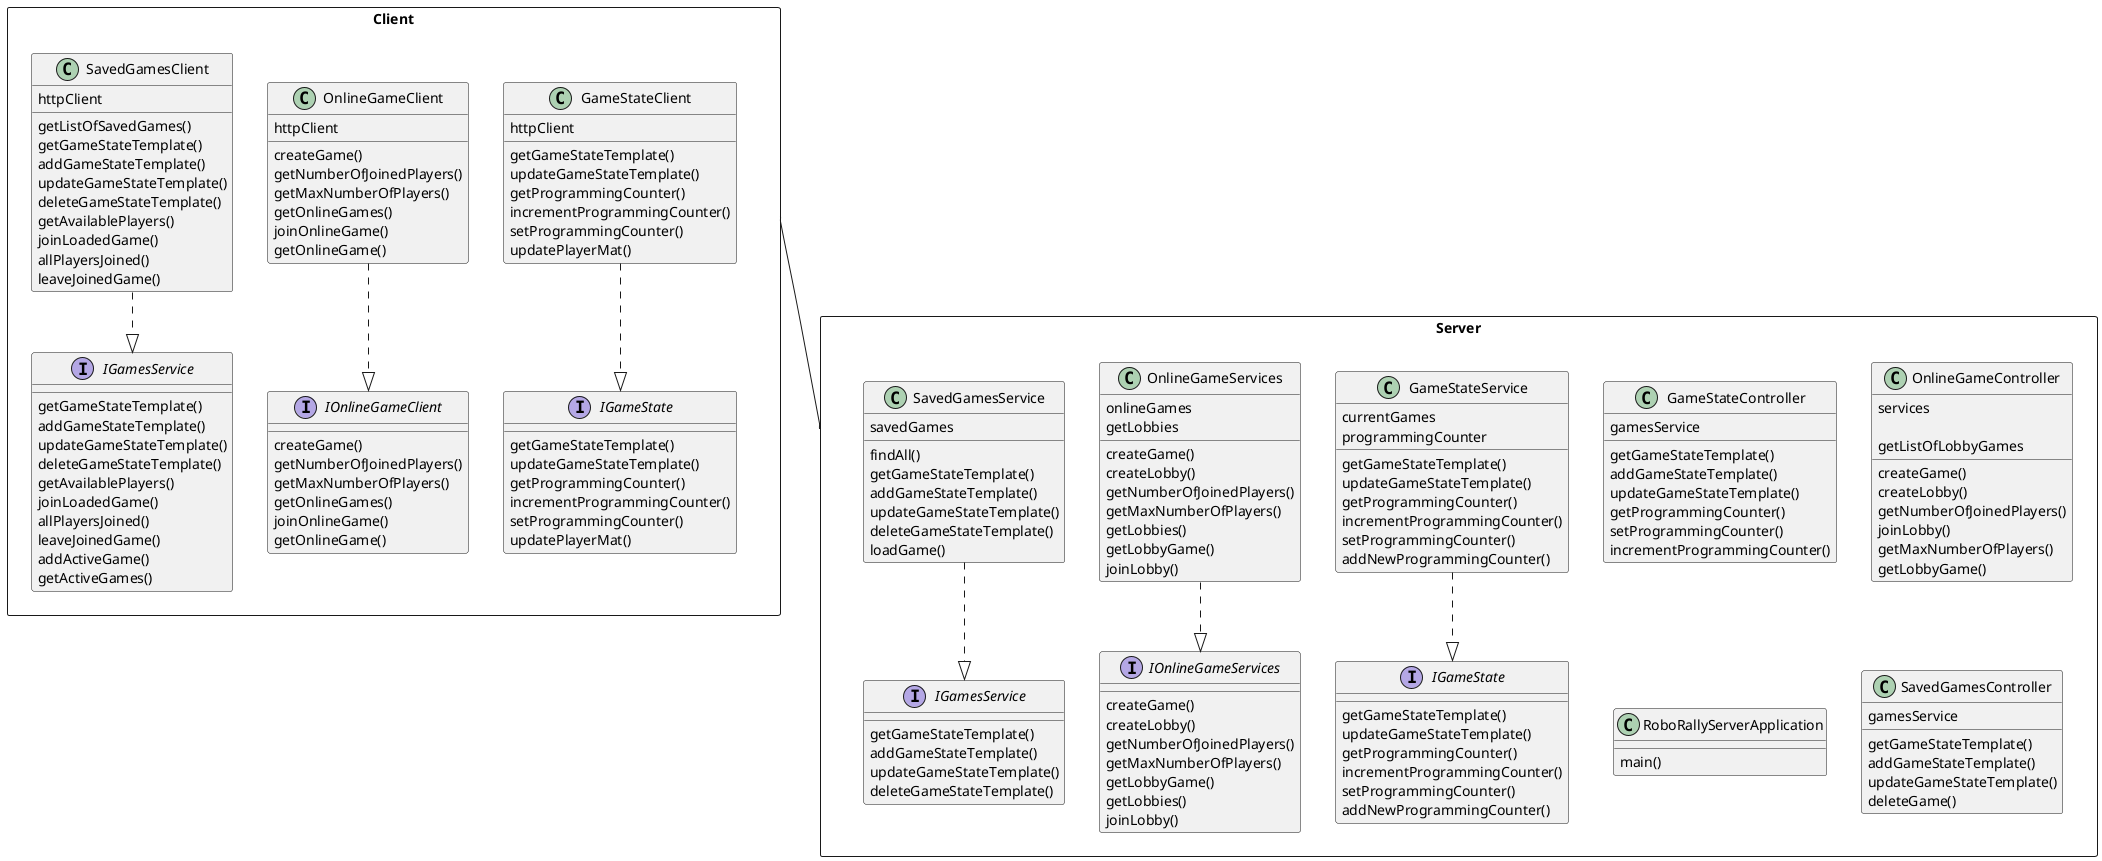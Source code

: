 @startuml
'https://plantuml.com/sequence-diagram

package Client <<Rectangle>>{
    class GameStateClient {
        httpClient

        getGameStateTemplate()
        updateGameStateTemplate()
        getProgrammingCounter()
        incrementProgrammingCounter()
        setProgrammingCounter()
        updatePlayerMat()
    }

    class OnlineGameClient {
        httpClient

        createGame()
        getNumberOfJoinedPlayers()
        getMaxNumberOfPlayers()
        getOnlineGames()
        joinOnlineGame()
        getOnlineGame()
    }

    class SavedGamesClient {
        httpClient

        getListOfSavedGames()
        getGameStateTemplate()
        addGameStateTemplate()
        updateGameStateTemplate()
        deleteGameStateTemplate()
        getAvailablePlayers()
        joinLoadedGame()
        allPlayersJoined()
        leaveJoinedGame()
    }

    interface IGameState {
        getGameStateTemplate()
        updateGameStateTemplate()
        getProgrammingCounter()
        incrementProgrammingCounter()
        setProgrammingCounter()
        updatePlayerMat()
    }

    interface IGamesService {
        getGameStateTemplate()
        addGameStateTemplate()
        updateGameStateTemplate()
        deleteGameStateTemplate()
        getAvailablePlayers()
        joinLoadedGame()
        allPlayersJoined()
        leaveJoinedGame()
        addActiveGame()
        getActiveGames()
    }

    interface IOnlineGameClient {
        createGame()
        getNumberOfJoinedPlayers()
        getMaxNumberOfPlayers()
        getOnlineGames()
        joinOnlineGame()
        getOnlineGame()
    }
}

package Server <<Rectangle>>{
    class GameStateController {
        gamesService

        getGameStateTemplate()
        addGameStateTemplate()
        updateGameStateTemplate()
        getProgrammingCounter()
        setProgrammingCounter()
        incrementProgrammingCounter()
    }

    class GameStateService {
        currentGames
        programmingCounter

        getGameStateTemplate()
        updateGameStateTemplate()
        getProgrammingCounter()
        incrementProgrammingCounter()
        setProgrammingCounter()
        addNewProgrammingCounter()
    }

    class OnlineGameController {
        services

        createGame()
        createLobby()
        getNumberOfJoinedPlayers()
        joinLobby()
        getMaxNumberOfPlayers()
        getLobbyGame()
        getListOfLobbyGames
    }

    class OnlineGameServices {
        onlineGames
        getLobbies

        createGame()
        createLobby()
        getNumberOfJoinedPlayers()
        getMaxNumberOfPlayers()
        getLobbies()
        getLobbyGame()
        joinLobby()
    }

    class RoboRallyServerApplication {
        main()
    }

    class SavedGamesController {
        gamesService

        getGameStateTemplate()
        addGameStateTemplate()
        updateGameStateTemplate()
        deleteGame()
    }

    class SavedGamesService {
        savedGames

        findAll()
        getGameStateTemplate()
        addGameStateTemplate()
        updateGameStateTemplate()
        deleteGameStateTemplate()
        loadGame()
    }

    interface "IGameState" as ServerIGameState
    interface "IGamesService" as ServerIGamesService

    interface ServerIGamesService {
        getGameStateTemplate()
        addGameStateTemplate()
        updateGameStateTemplate()
        deleteGameStateTemplate()
    }

    interface ServerIGameState {
        getGameStateTemplate()
        updateGameStateTemplate()
        getProgrammingCounter()
        incrementProgrammingCounter()
        setProgrammingCounter()
        addNewProgrammingCounter()
    }

    interface IOnlineGameServices {
        createGame()
        createLobby()
        getNumberOfJoinedPlayers()
        getMaxNumberOfPlayers()
        getLobbyGame()
        getLobbies()
        joinLobby()
    }
}

/' Client connections '/
GameStateClient ..|> IGameState
OnlineGameClient ..|> IOnlineGameClient
SavedGamesClient ..|> IGamesService

/' Server connections '/
GameStateService ..|> ServerIGameState
OnlineGameServices ..|> IOnlineGameServices
SavedGamesService ..|> ServerIGamesService

/' General connections '/
Client -- Server

@enduml
